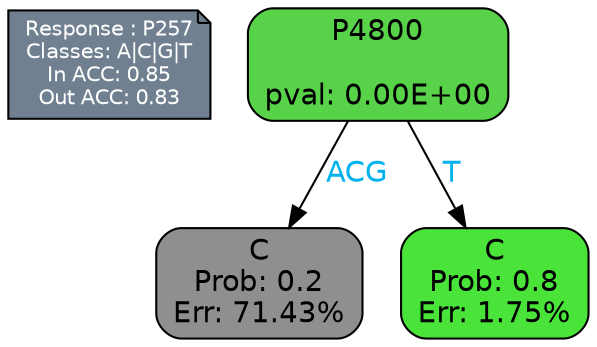 digraph Tree {
node [shape=box, style="filled, rounded", color="black", fontname=helvetica] ;
graph [ranksep=equally, splines=polylines, bgcolor=transparent, dpi=600] ;
edge [fontname=helvetica] ;
LEGEND [label="Response : P257
Classes: A|C|G|T
In ACC: 0.85
Out ACC: 0.83
",shape=note,align=left,style=filled,fillcolor="slategray",fontcolor="white",fontsize=10];1 [label="P4800

pval: 0.00E+00", fillcolor="#57d249"] ;
2 [label="C
Prob: 0.2
Err: 71.43%", fillcolor="#8f8f8f"] ;
3 [label="C
Prob: 0.8
Err: 1.75%", fillcolor="#49e339"] ;
1 -> 2 [label="ACG",fontcolor=deepskyblue2] ;
1 -> 3 [label="T",fontcolor=deepskyblue2] ;
{rank = same; 2;3;}{rank = same; LEGEND;1;}}